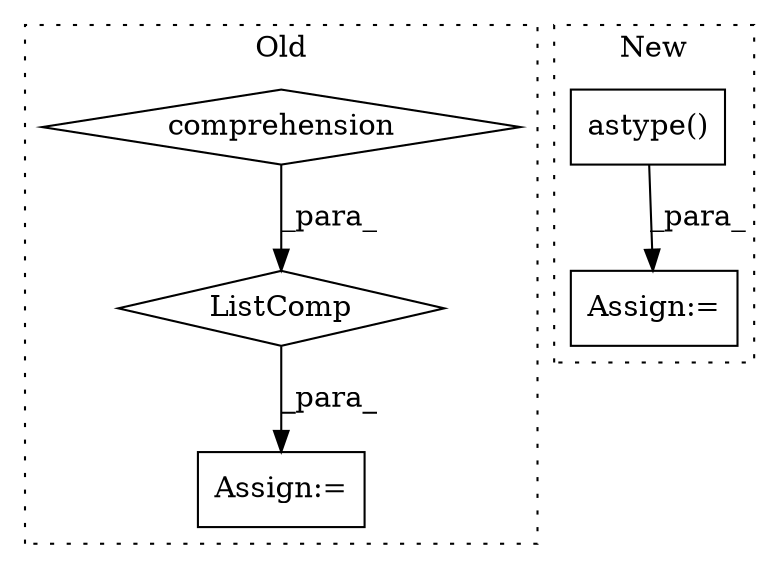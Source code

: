 digraph G {
subgraph cluster0 {
1 [label="ListComp" a="106" s="1381" l="41" shape="diamond"];
3 [label="comprehension" a="45" s="1396" l="3" shape="diamond"];
5 [label="Assign:=" a="68" s="1378" l="3" shape="box"];
label = "Old";
style="dotted";
}
subgraph cluster1 {
2 [label="astype()" a="75" s="2856,2893" l="34,1" shape="box"];
4 [label="Assign:=" a="68" s="2853" l="3" shape="box"];
label = "New";
style="dotted";
}
1 -> 5 [label="_para_"];
2 -> 4 [label="_para_"];
3 -> 1 [label="_para_"];
}